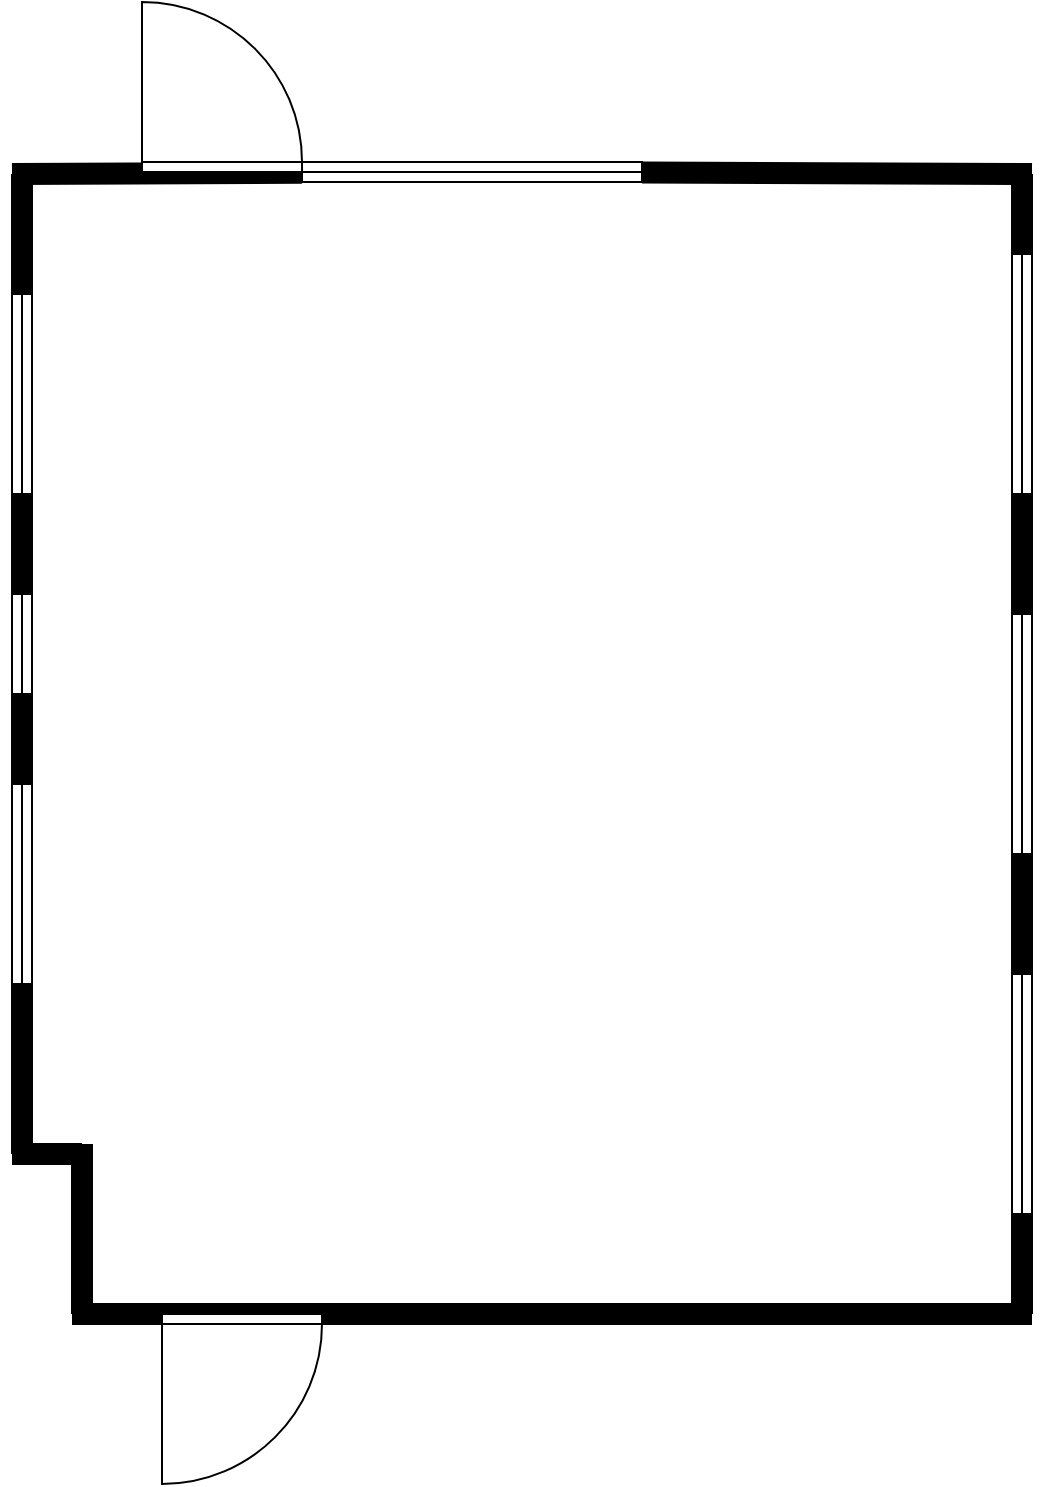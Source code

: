<mxfile version="26.0.7">
  <diagram name="Strona-1" id="lw3pQ2Xdo-vi_ONYOUsK">
    <mxGraphModel dx="1434" dy="780" grid="1" gridSize="10" guides="1" tooltips="1" connect="1" arrows="1" fold="1" page="1" pageScale="1" pageWidth="827" pageHeight="1169" math="0" shadow="0">
      <root>
        <mxCell id="0" />
        <mxCell id="1" parent="0" />
        <mxCell id="Wla5d53pFiBaytynZWWv-3" value="" style="endArrow=none;html=1;rounded=0;strokeWidth=11;" edge="1" parent="1" source="Wla5d53pFiBaytynZWWv-10">
          <mxGeometry width="50" height="50" relative="1" as="geometry">
            <mxPoint x="150" y="495" as="sourcePoint" />
            <mxPoint x="150" y="190" as="targetPoint" />
          </mxGeometry>
        </mxCell>
        <mxCell id="Wla5d53pFiBaytynZWWv-4" value="" style="endArrow=none;html=1;rounded=0;strokeWidth=11;" edge="1" parent="1" source="Wla5d53pFiBaytynZWWv-19">
          <mxGeometry width="50" height="50" relative="1" as="geometry">
            <mxPoint x="650" y="760" as="sourcePoint" />
            <mxPoint x="650" y="190" as="targetPoint" />
          </mxGeometry>
        </mxCell>
        <mxCell id="Wla5d53pFiBaytynZWWv-6" value="" style="endArrow=none;html=1;rounded=0;strokeWidth=11;" edge="1" parent="1">
          <mxGeometry width="50" height="50" relative="1" as="geometry">
            <mxPoint x="145" y="680" as="sourcePoint" />
            <mxPoint x="180" y="680" as="targetPoint" />
          </mxGeometry>
        </mxCell>
        <mxCell id="Wla5d53pFiBaytynZWWv-7" value="" style="endArrow=none;html=1;rounded=0;strokeWidth=11;" edge="1" parent="1">
          <mxGeometry width="50" height="50" relative="1" as="geometry">
            <mxPoint x="180" y="760" as="sourcePoint" />
            <mxPoint x="180" y="675" as="targetPoint" />
          </mxGeometry>
        </mxCell>
        <mxCell id="Wla5d53pFiBaytynZWWv-9" value="" style="endArrow=none;html=1;rounded=0;strokeWidth=11;" edge="1" parent="1" target="Wla5d53pFiBaytynZWWv-8">
          <mxGeometry width="50" height="50" relative="1" as="geometry">
            <mxPoint x="150" y="680" as="sourcePoint" />
            <mxPoint x="150" y="210" as="targetPoint" />
          </mxGeometry>
        </mxCell>
        <mxCell id="Wla5d53pFiBaytynZWWv-8" value="" style="verticalLabelPosition=bottom;html=1;verticalAlign=top;align=center;shape=mxgraph.floorplan.window;rotation=90;strokeWidth=1;" vertex="1" parent="1">
          <mxGeometry x="100" y="540" width="100" height="10" as="geometry" />
        </mxCell>
        <mxCell id="Wla5d53pFiBaytynZWWv-12" value="" style="endArrow=none;html=1;rounded=0;strokeWidth=11;" edge="1" parent="1" source="Wla5d53pFiBaytynZWWv-15" target="Wla5d53pFiBaytynZWWv-10">
          <mxGeometry width="50" height="50" relative="1" as="geometry">
            <mxPoint x="150" y="495" as="sourcePoint" />
            <mxPoint x="150" y="190" as="targetPoint" />
          </mxGeometry>
        </mxCell>
        <mxCell id="Wla5d53pFiBaytynZWWv-10" value="" style="verticalLabelPosition=bottom;html=1;verticalAlign=top;align=center;shape=mxgraph.floorplan.window;direction=south;" vertex="1" parent="1">
          <mxGeometry x="145" y="250" width="10" height="100" as="geometry" />
        </mxCell>
        <mxCell id="Wla5d53pFiBaytynZWWv-16" value="" style="endArrow=none;html=1;rounded=0;strokeWidth=11;" edge="1" parent="1" target="Wla5d53pFiBaytynZWWv-15">
          <mxGeometry width="50" height="50" relative="1" as="geometry">
            <mxPoint x="150" y="495" as="sourcePoint" />
            <mxPoint x="150" y="350" as="targetPoint" />
          </mxGeometry>
        </mxCell>
        <mxCell id="Wla5d53pFiBaytynZWWv-15" value="" style="verticalLabelPosition=bottom;html=1;verticalAlign=top;align=center;shape=mxgraph.floorplan.window;direction=south;" vertex="1" parent="1">
          <mxGeometry x="145" y="400" width="10" height="50" as="geometry" />
        </mxCell>
        <mxCell id="Wla5d53pFiBaytynZWWv-17" value="" style="endArrow=none;html=1;rounded=0;strokeWidth=11;" edge="1" parent="1" source="Wla5d53pFiBaytynZWWv-26">
          <mxGeometry width="50" height="50" relative="1" as="geometry">
            <mxPoint x="145" y="190" as="sourcePoint" />
            <mxPoint x="655" y="190" as="targetPoint" />
          </mxGeometry>
        </mxCell>
        <mxCell id="Wla5d53pFiBaytynZWWv-18" value="" style="endArrow=none;html=1;rounded=0;strokeWidth=11;" edge="1" parent="1">
          <mxGeometry width="50" height="50" relative="1" as="geometry">
            <mxPoint x="175" y="760" as="sourcePoint" />
            <mxPoint x="655" y="760" as="targetPoint" />
          </mxGeometry>
        </mxCell>
        <mxCell id="Wla5d53pFiBaytynZWWv-21" value="" style="endArrow=none;html=1;rounded=0;strokeWidth=11;" edge="1" parent="1" source="Wla5d53pFiBaytynZWWv-22" target="Wla5d53pFiBaytynZWWv-19">
          <mxGeometry width="50" height="50" relative="1" as="geometry">
            <mxPoint x="650" y="760" as="sourcePoint" />
            <mxPoint x="650" y="190" as="targetPoint" />
          </mxGeometry>
        </mxCell>
        <mxCell id="Wla5d53pFiBaytynZWWv-19" value="" style="verticalLabelPosition=bottom;html=1;verticalAlign=top;align=center;shape=mxgraph.floorplan.window;direction=south;" vertex="1" parent="1">
          <mxGeometry x="645" y="230" width="10" height="120" as="geometry" />
        </mxCell>
        <mxCell id="Wla5d53pFiBaytynZWWv-23" value="" style="endArrow=none;html=1;rounded=0;strokeWidth=11;" edge="1" parent="1" source="Wla5d53pFiBaytynZWWv-24" target="Wla5d53pFiBaytynZWWv-22">
          <mxGeometry width="50" height="50" relative="1" as="geometry">
            <mxPoint x="650" y="760" as="sourcePoint" />
            <mxPoint x="650" y="340" as="targetPoint" />
          </mxGeometry>
        </mxCell>
        <mxCell id="Wla5d53pFiBaytynZWWv-22" value="" style="verticalLabelPosition=bottom;html=1;verticalAlign=top;align=center;shape=mxgraph.floorplan.window;direction=south;" vertex="1" parent="1">
          <mxGeometry x="645" y="410" width="10" height="120" as="geometry" />
        </mxCell>
        <mxCell id="Wla5d53pFiBaytynZWWv-25" value="" style="endArrow=none;html=1;rounded=0;strokeWidth=11;" edge="1" parent="1" target="Wla5d53pFiBaytynZWWv-24">
          <mxGeometry width="50" height="50" relative="1" as="geometry">
            <mxPoint x="650" y="760" as="sourcePoint" />
            <mxPoint x="650" y="500" as="targetPoint" />
          </mxGeometry>
        </mxCell>
        <mxCell id="Wla5d53pFiBaytynZWWv-24" value="" style="verticalLabelPosition=bottom;html=1;verticalAlign=top;align=center;shape=mxgraph.floorplan.window;direction=south;" vertex="1" parent="1">
          <mxGeometry x="645" y="590" width="10" height="120" as="geometry" />
        </mxCell>
        <mxCell id="Wla5d53pFiBaytynZWWv-27" value="" style="endArrow=none;html=1;rounded=0;strokeWidth=11;" edge="1" parent="1" target="Wla5d53pFiBaytynZWWv-26">
          <mxGeometry width="50" height="50" relative="1" as="geometry">
            <mxPoint x="145" y="190" as="sourcePoint" />
            <mxPoint x="655" y="190" as="targetPoint" />
          </mxGeometry>
        </mxCell>
        <mxCell id="Wla5d53pFiBaytynZWWv-26" value="" style="verticalLabelPosition=bottom;html=1;verticalAlign=top;align=center;shape=mxgraph.floorplan.window;" vertex="1" parent="1">
          <mxGeometry x="290" y="184" width="170" height="10" as="geometry" />
        </mxCell>
        <mxCell id="Wla5d53pFiBaytynZWWv-29" value="" style="verticalLabelPosition=bottom;html=1;verticalAlign=top;align=center;shape=mxgraph.floorplan.doorLeft;aspect=fixed;" vertex="1" parent="1">
          <mxGeometry x="220" y="760" width="80" height="85" as="geometry" />
        </mxCell>
        <mxCell id="Wla5d53pFiBaytynZWWv-30" value="" style="verticalLabelPosition=bottom;html=1;verticalAlign=top;align=center;shape=mxgraph.floorplan.doorRight;aspect=fixed;direction=west;" vertex="1" parent="1">
          <mxGeometry x="210" y="104" width="80" height="85" as="geometry" />
        </mxCell>
      </root>
    </mxGraphModel>
  </diagram>
</mxfile>
